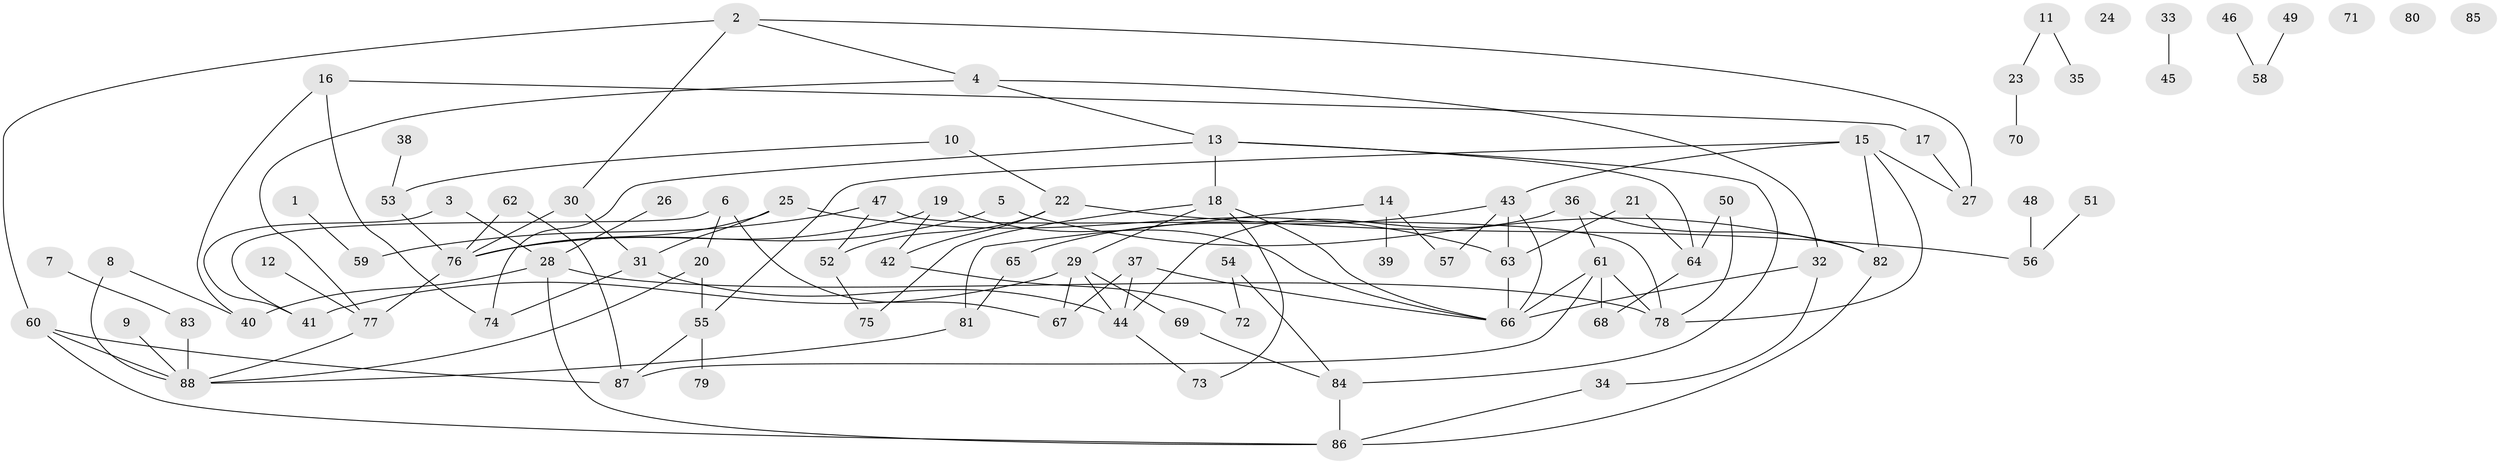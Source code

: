 // coarse degree distribution, {1: 0.26229508196721313, 8: 0.01639344262295082, 5: 0.06557377049180328, 16: 0.01639344262295082, 3: 0.21311475409836064, 2: 0.19672131147540983, 7: 0.01639344262295082, 10: 0.03278688524590164, 4: 0.09836065573770492, 6: 0.01639344262295082, 0: 0.06557377049180328}
// Generated by graph-tools (version 1.1) at 2025/16/03/04/25 18:16:44]
// undirected, 88 vertices, 121 edges
graph export_dot {
graph [start="1"]
  node [color=gray90,style=filled];
  1;
  2;
  3;
  4;
  5;
  6;
  7;
  8;
  9;
  10;
  11;
  12;
  13;
  14;
  15;
  16;
  17;
  18;
  19;
  20;
  21;
  22;
  23;
  24;
  25;
  26;
  27;
  28;
  29;
  30;
  31;
  32;
  33;
  34;
  35;
  36;
  37;
  38;
  39;
  40;
  41;
  42;
  43;
  44;
  45;
  46;
  47;
  48;
  49;
  50;
  51;
  52;
  53;
  54;
  55;
  56;
  57;
  58;
  59;
  60;
  61;
  62;
  63;
  64;
  65;
  66;
  67;
  68;
  69;
  70;
  71;
  72;
  73;
  74;
  75;
  76;
  77;
  78;
  79;
  80;
  81;
  82;
  83;
  84;
  85;
  86;
  87;
  88;
  1 -- 59;
  2 -- 4;
  2 -- 27;
  2 -- 30;
  2 -- 60;
  3 -- 28;
  3 -- 41;
  4 -- 13;
  4 -- 32;
  4 -- 77;
  5 -- 76;
  5 -- 82;
  6 -- 20;
  6 -- 41;
  6 -- 67;
  7 -- 83;
  8 -- 40;
  8 -- 88;
  9 -- 88;
  10 -- 22;
  10 -- 53;
  11 -- 23;
  11 -- 35;
  12 -- 77;
  13 -- 18;
  13 -- 64;
  13 -- 74;
  13 -- 84;
  14 -- 39;
  14 -- 57;
  14 -- 81;
  15 -- 27;
  15 -- 43;
  15 -- 55;
  15 -- 78;
  15 -- 82;
  16 -- 17;
  16 -- 40;
  16 -- 74;
  17 -- 27;
  18 -- 29;
  18 -- 66;
  18 -- 73;
  18 -- 75;
  19 -- 42;
  19 -- 66;
  19 -- 76;
  20 -- 55;
  20 -- 88;
  21 -- 63;
  21 -- 64;
  22 -- 42;
  22 -- 52;
  22 -- 56;
  23 -- 70;
  25 -- 31;
  25 -- 63;
  25 -- 76;
  26 -- 28;
  28 -- 40;
  28 -- 78;
  28 -- 86;
  29 -- 41;
  29 -- 44;
  29 -- 67;
  29 -- 69;
  30 -- 31;
  30 -- 76;
  31 -- 44;
  31 -- 74;
  32 -- 34;
  32 -- 66;
  33 -- 45;
  34 -- 86;
  36 -- 44;
  36 -- 61;
  36 -- 82;
  37 -- 44;
  37 -- 66;
  37 -- 67;
  38 -- 53;
  42 -- 72;
  43 -- 57;
  43 -- 63;
  43 -- 65;
  43 -- 66;
  44 -- 73;
  46 -- 58;
  47 -- 52;
  47 -- 59;
  47 -- 78;
  48 -- 56;
  49 -- 58;
  50 -- 64;
  50 -- 78;
  51 -- 56;
  52 -- 75;
  53 -- 76;
  54 -- 72;
  54 -- 84;
  55 -- 79;
  55 -- 87;
  60 -- 86;
  60 -- 87;
  60 -- 88;
  61 -- 66;
  61 -- 68;
  61 -- 78;
  61 -- 87;
  62 -- 76;
  62 -- 87;
  63 -- 66;
  64 -- 68;
  65 -- 81;
  69 -- 84;
  76 -- 77;
  77 -- 88;
  81 -- 88;
  82 -- 86;
  83 -- 88;
  84 -- 86;
}
